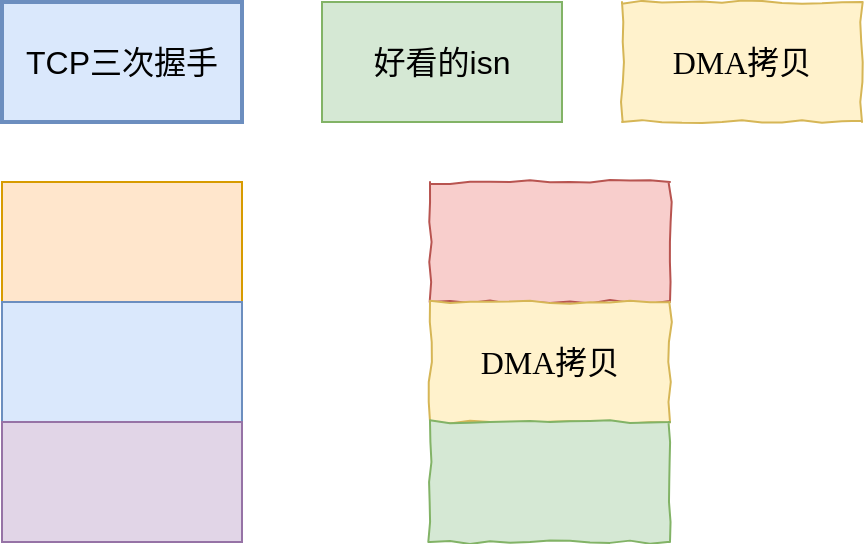 <mxfile version="14.7.0" type="github">
  <diagram id="j8yHR8XlUsV2LLrprNr8" name="第 1 页">
    <mxGraphModel dx="1564" dy="2055" grid="1" gridSize="10" guides="1" tooltips="1" connect="1" arrows="1" fold="1" page="1" pageScale="1" pageWidth="827" pageHeight="1169" background="none" math="0" shadow="0">
      <root>
        <mxCell id="0" />
        <mxCell id="1" parent="0" />
        <mxCell id="nECxH6xkwldsRKD7GX-M-1" value="&lt;font style=&quot;font-size: 16px&quot;&gt;TCP三次握手&lt;/font&gt;" style="whiteSpace=wrap;html=1;strokeWidth=2;fillWeight=4;hachureGap=8;hachureAngle=45;fillColor=#dae8fc;strokeColor=#6c8ebf;" parent="1" vertex="1">
          <mxGeometry x="30" y="-1150" width="120" height="60" as="geometry" />
        </mxCell>
        <mxCell id="nECxH6xkwldsRKD7GX-M-2" value="&lt;font style=&quot;font-size: 16px&quot;&gt;好看的isn&lt;/font&gt;" style="whiteSpace=wrap;html=1;fillColor=#d5e8d4;strokeColor=#82b366;" parent="1" vertex="1">
          <mxGeometry x="190" y="-1150" width="120" height="60" as="geometry" />
        </mxCell>
        <mxCell id="nECxH6xkwldsRKD7GX-M-4" value="" style="whiteSpace=wrap;html=1;fillColor=#ffe6cc;strokeColor=#d79b00;shadow=0;" parent="1" vertex="1">
          <mxGeometry x="30" y="-1060" width="120" height="60" as="geometry" />
        </mxCell>
        <mxCell id="nECxH6xkwldsRKD7GX-M-5" value="" style="whiteSpace=wrap;html=1;fillColor=#dae8fc;strokeColor=#6c8ebf;shadow=0;" parent="1" vertex="1">
          <mxGeometry x="30" y="-1000" width="120" height="60" as="geometry" />
        </mxCell>
        <mxCell id="nECxH6xkwldsRKD7GX-M-6" value="" style="whiteSpace=wrap;html=1;fillColor=#e1d5e7;strokeColor=#9673a6;shadow=0;" parent="1" vertex="1">
          <mxGeometry x="30" y="-940" width="120" height="60" as="geometry" />
        </mxCell>
        <mxCell id="nECxH6xkwldsRKD7GX-M-7" value="" style="whiteSpace=wrap;fillColor=#f8cecc;strokeColor=#b85450;shadow=0;fontFamily=Helvetica;html=1;comic=1;" parent="1" vertex="1">
          <mxGeometry x="244" y="-1060" width="120" height="60" as="geometry" />
        </mxCell>
        <mxCell id="nECxH6xkwldsRKD7GX-M-8" value="&lt;p&gt;&lt;font style=&quot;font-size: 16px&quot; face=&quot;Comic Sans MS&quot;&gt;DMA拷贝&lt;/font&gt;&lt;/p&gt;" style="whiteSpace=wrap;html=1;fillColor=#fff2cc;strokeColor=#d6b656;shadow=0;fontFamily=Helvetica;comic=1;" parent="1" vertex="1">
          <mxGeometry x="244" y="-1000" width="120" height="60" as="geometry" />
        </mxCell>
        <mxCell id="nECxH6xkwldsRKD7GX-M-9" value="" style="whiteSpace=wrap;html=1;fillColor=#d5e8d4;strokeColor=#82b366;shadow=0;fontFamily=Helvetica;comic=1;" parent="1" vertex="1">
          <mxGeometry x="244" y="-940" width="120" height="60" as="geometry" />
        </mxCell>
        <mxCell id="f5DRvRE9oS0pxRLFFLRc-50" value="&lt;p&gt;&lt;font style=&quot;font-size: 16px&quot; face=&quot;Comic Sans MS&quot;&gt;DMA拷贝&lt;/font&gt;&lt;/p&gt;" style="whiteSpace=wrap;html=1;fillColor=#fff2cc;strokeColor=#d6b656;shadow=0;fontFamily=Helvetica;comic=1;" parent="1" vertex="1">
          <mxGeometry x="340" y="-1150" width="120" height="60" as="geometry" />
        </mxCell>
      </root>
    </mxGraphModel>
  </diagram>
</mxfile>
